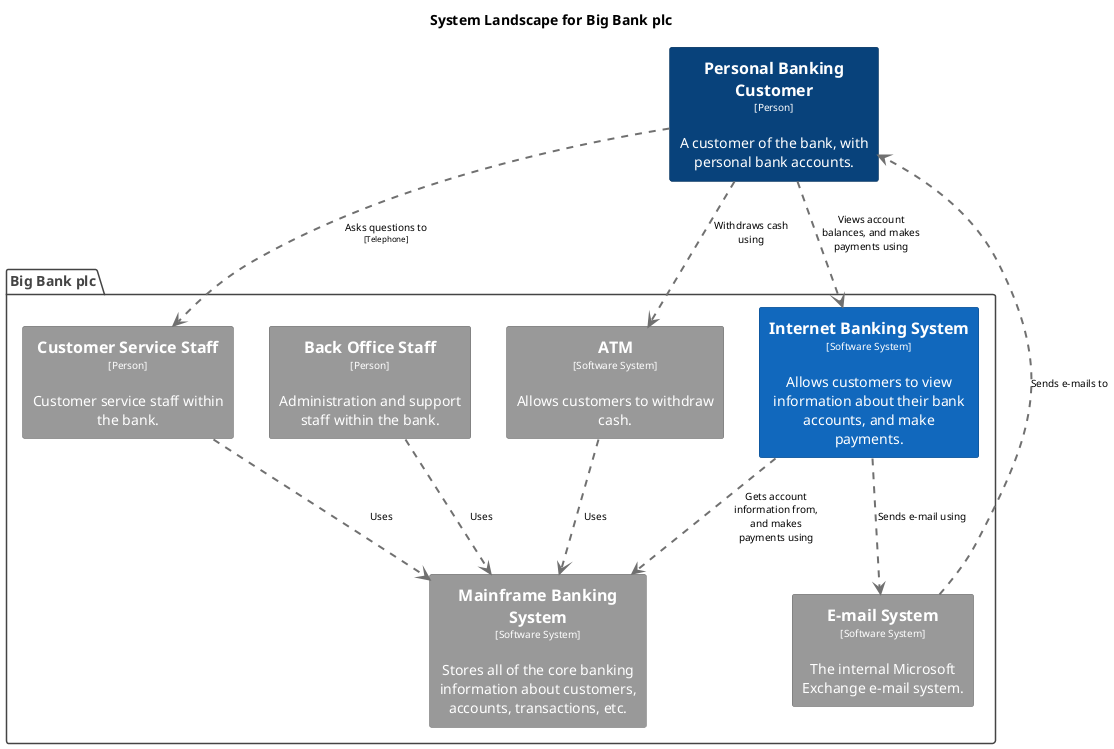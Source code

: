 @startuml
title System Landscape for Big Bank plc

skinparam {
  shadowing false
  arrowFontSize 10
  defaultTextAlignment center
  wrapWidth 200
  maxMessageSize 100
  PackageBorderColor<<group>> #cccccc
  PackageFontColor<<group>> #cccccc
}
hide stereotype

skinparam rectangle<<9>> {
  BackgroundColor #999999
  FontColor #ffffff
  BorderColor #6b6b6b
}
skinparam rectangle<<15>> {
  BackgroundColor #999999
  FontColor #ffffff
  BorderColor #6b6b6b
}
skinparam rectangle<<12>> {
  BackgroundColor #999999
  FontColor #ffffff
  BorderColor #6b6b6b
}
skinparam rectangle<<6>> {
  BackgroundColor #999999
  FontColor #ffffff
  BorderColor #6b6b6b
}
skinparam rectangle<<2>> {
  BackgroundColor #1168bd
  FontColor #ffffff
  BorderColor #0b4884
}
skinparam rectangle<<4>> {
  BackgroundColor #999999
  FontColor #ffffff
  BorderColor #6b6b6b
}
skinparam rectangle<<1>> {
  BackgroundColor #08427b
  FontColor #ffffff
  BorderColor #052e56
}

package "Big Bank plc" <<enterprise>> {
  skinparam PackageBorderColor<<enterprise>> #444444
  skinparam PackageFontColor<<enterprise>> #444444

  rectangle "==Customer Service Staff\n<size:10>[Person]</size>\n\nCustomer service staff within the bank." <<12>> as 12
  rectangle "==Back Office Staff\n<size:10>[Person]</size>\n\nAdministration and support staff within the bank." <<15>> as 15
  rectangle "==Internet Banking System\n<size:10>[Software System]</size>\n\nAllows customers to view information about their bank accounts, and make payments." <<2>> as 2
  rectangle "==Mainframe Banking System\n<size:10>[Software System]</size>\n\nStores all of the core banking information about customers, accounts, transactions, etc." <<4>> as 4
  rectangle "==E-mail System\n<size:10>[Software System]</size>\n\nThe internal Microsoft Exchange e-mail system." <<6>> as 6
  rectangle "==ATM\n<size:10>[Software System]</size>\n\nAllows customers to withdraw cash." <<9>> as 9
}

rectangle "==Personal Banking Customer\n<size:10>[Person]</size>\n\nA customer of the bank, with personal bank accounts." <<1>> as 1

9 .[#707070,thickness=2].> 4 : "Uses"
1 .[#707070,thickness=2].> 9 : "Withdraws cash using"
12 .[#707070,thickness=2].> 4 : "Uses"
1 .[#707070,thickness=2].> 12 : "Asks questions to\n<size:8>[Telephone]</size>"
15 .[#707070,thickness=2].> 4 : "Uses"
1 .[#707070,thickness=2].> 2 : "Views account balances, and makes payments using"
2 .[#707070,thickness=2].> 4 : "Gets account information from, and makes payments using"
2 .[#707070,thickness=2].> 6 : "Sends e-mail using"
6 .[#707070,thickness=2].> 1 : "Sends e-mails to"
@enduml